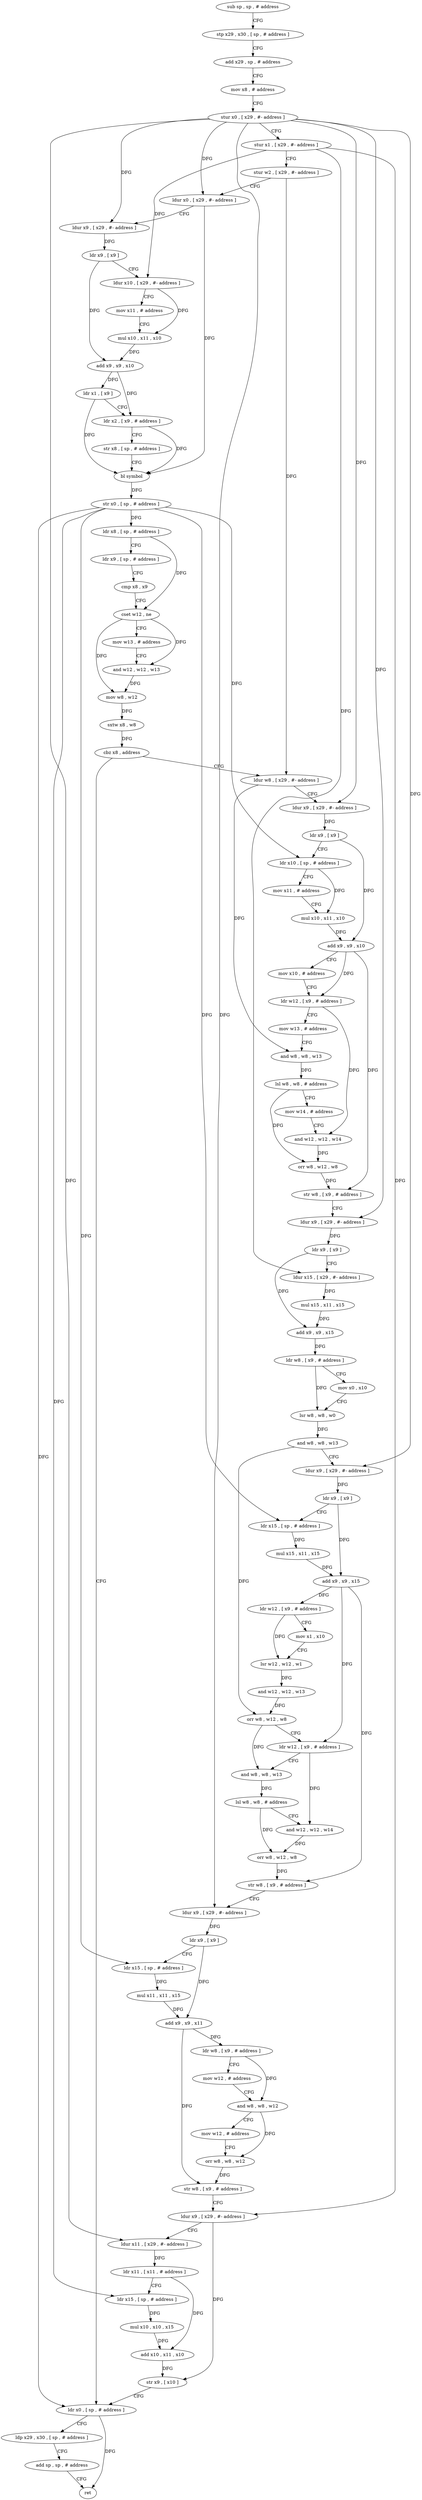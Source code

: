 digraph "func" {
"4279524" [label = "sub sp , sp , # address" ]
"4279528" [label = "stp x29 , x30 , [ sp , # address ]" ]
"4279532" [label = "add x29 , sp , # address" ]
"4279536" [label = "mov x8 , # address" ]
"4279540" [label = "stur x0 , [ x29 , #- address ]" ]
"4279544" [label = "stur x1 , [ x29 , #- address ]" ]
"4279548" [label = "stur w2 , [ x29 , #- address ]" ]
"4279552" [label = "ldur x0 , [ x29 , #- address ]" ]
"4279556" [label = "ldur x9 , [ x29 , #- address ]" ]
"4279560" [label = "ldr x9 , [ x9 ]" ]
"4279564" [label = "ldur x10 , [ x29 , #- address ]" ]
"4279568" [label = "mov x11 , # address" ]
"4279572" [label = "mul x10 , x11 , x10" ]
"4279576" [label = "add x9 , x9 , x10" ]
"4279580" [label = "ldr x1 , [ x9 ]" ]
"4279584" [label = "ldr x2 , [ x9 , # address ]" ]
"4279588" [label = "str x8 , [ sp , # address ]" ]
"4279592" [label = "bl symbol" ]
"4279596" [label = "str x0 , [ sp , # address ]" ]
"4279600" [label = "ldr x8 , [ sp , # address ]" ]
"4279604" [label = "ldr x9 , [ sp , # address ]" ]
"4279608" [label = "cmp x8 , x9" ]
"4279612" [label = "cset w12 , ne" ]
"4279616" [label = "mov w13 , # address" ]
"4279620" [label = "and w12 , w12 , w13" ]
"4279624" [label = "mov w8 , w12" ]
"4279628" [label = "sxtw x8 , w8" ]
"4279632" [label = "cbz x8 , address" ]
"4279872" [label = "ldr x0 , [ sp , # address ]" ]
"4279636" [label = "ldur w8 , [ x29 , #- address ]" ]
"4279876" [label = "ldp x29 , x30 , [ sp , # address ]" ]
"4279880" [label = "add sp , sp , # address" ]
"4279884" [label = "ret" ]
"4279640" [label = "ldur x9 , [ x29 , #- address ]" ]
"4279644" [label = "ldr x9 , [ x9 ]" ]
"4279648" [label = "ldr x10 , [ sp , # address ]" ]
"4279652" [label = "mov x11 , # address" ]
"4279656" [label = "mul x10 , x11 , x10" ]
"4279660" [label = "add x9 , x9 , x10" ]
"4279664" [label = "mov x10 , # address" ]
"4279668" [label = "ldr w12 , [ x9 , # address ]" ]
"4279672" [label = "mov w13 , # address" ]
"4279676" [label = "and w8 , w8 , w13" ]
"4279680" [label = "lsl w8 , w8 , # address" ]
"4279684" [label = "mov w14 , # address" ]
"4279688" [label = "and w12 , w12 , w14" ]
"4279692" [label = "orr w8 , w12 , w8" ]
"4279696" [label = "str w8 , [ x9 , # address ]" ]
"4279700" [label = "ldur x9 , [ x29 , #- address ]" ]
"4279704" [label = "ldr x9 , [ x9 ]" ]
"4279708" [label = "ldur x15 , [ x29 , #- address ]" ]
"4279712" [label = "mul x15 , x11 , x15" ]
"4279716" [label = "add x9 , x9 , x15" ]
"4279720" [label = "ldr w8 , [ x9 , # address ]" ]
"4279724" [label = "mov x0 , x10" ]
"4279728" [label = "lsr w8 , w8 , w0" ]
"4279732" [label = "and w8 , w8 , w13" ]
"4279736" [label = "ldur x9 , [ x29 , #- address ]" ]
"4279740" [label = "ldr x9 , [ x9 ]" ]
"4279744" [label = "ldr x15 , [ sp , # address ]" ]
"4279748" [label = "mul x15 , x11 , x15" ]
"4279752" [label = "add x9 , x9 , x15" ]
"4279756" [label = "ldr w12 , [ x9 , # address ]" ]
"4279760" [label = "mov x1 , x10" ]
"4279764" [label = "lsr w12 , w12 , w1" ]
"4279768" [label = "and w12 , w12 , w13" ]
"4279772" [label = "orr w8 , w12 , w8" ]
"4279776" [label = "ldr w12 , [ x9 , # address ]" ]
"4279780" [label = "and w8 , w8 , w13" ]
"4279784" [label = "lsl w8 , w8 , # address" ]
"4279788" [label = "and w12 , w12 , w14" ]
"4279792" [label = "orr w8 , w12 , w8" ]
"4279796" [label = "str w8 , [ x9 , # address ]" ]
"4279800" [label = "ldur x9 , [ x29 , #- address ]" ]
"4279804" [label = "ldr x9 , [ x9 ]" ]
"4279808" [label = "ldr x15 , [ sp , # address ]" ]
"4279812" [label = "mul x11 , x11 , x15" ]
"4279816" [label = "add x9 , x9 , x11" ]
"4279820" [label = "ldr w8 , [ x9 , # address ]" ]
"4279824" [label = "mov w12 , # address" ]
"4279828" [label = "and w8 , w8 , w12" ]
"4279832" [label = "mov w12 , # address" ]
"4279836" [label = "orr w8 , w8 , w12" ]
"4279840" [label = "str w8 , [ x9 , # address ]" ]
"4279844" [label = "ldur x9 , [ x29 , #- address ]" ]
"4279848" [label = "ldur x11 , [ x29 , #- address ]" ]
"4279852" [label = "ldr x11 , [ x11 , # address ]" ]
"4279856" [label = "ldr x15 , [ sp , # address ]" ]
"4279860" [label = "mul x10 , x10 , x15" ]
"4279864" [label = "add x10 , x11 , x10" ]
"4279868" [label = "str x9 , [ x10 ]" ]
"4279524" -> "4279528" [ label = "CFG" ]
"4279528" -> "4279532" [ label = "CFG" ]
"4279532" -> "4279536" [ label = "CFG" ]
"4279536" -> "4279540" [ label = "CFG" ]
"4279540" -> "4279544" [ label = "CFG" ]
"4279540" -> "4279552" [ label = "DFG" ]
"4279540" -> "4279556" [ label = "DFG" ]
"4279540" -> "4279640" [ label = "DFG" ]
"4279540" -> "4279700" [ label = "DFG" ]
"4279540" -> "4279736" [ label = "DFG" ]
"4279540" -> "4279800" [ label = "DFG" ]
"4279540" -> "4279848" [ label = "DFG" ]
"4279544" -> "4279548" [ label = "CFG" ]
"4279544" -> "4279564" [ label = "DFG" ]
"4279544" -> "4279708" [ label = "DFG" ]
"4279544" -> "4279844" [ label = "DFG" ]
"4279548" -> "4279552" [ label = "CFG" ]
"4279548" -> "4279636" [ label = "DFG" ]
"4279552" -> "4279556" [ label = "CFG" ]
"4279552" -> "4279592" [ label = "DFG" ]
"4279556" -> "4279560" [ label = "DFG" ]
"4279560" -> "4279564" [ label = "CFG" ]
"4279560" -> "4279576" [ label = "DFG" ]
"4279564" -> "4279568" [ label = "CFG" ]
"4279564" -> "4279572" [ label = "DFG" ]
"4279568" -> "4279572" [ label = "CFG" ]
"4279572" -> "4279576" [ label = "DFG" ]
"4279576" -> "4279580" [ label = "DFG" ]
"4279576" -> "4279584" [ label = "DFG" ]
"4279580" -> "4279584" [ label = "CFG" ]
"4279580" -> "4279592" [ label = "DFG" ]
"4279584" -> "4279588" [ label = "CFG" ]
"4279584" -> "4279592" [ label = "DFG" ]
"4279588" -> "4279592" [ label = "CFG" ]
"4279592" -> "4279596" [ label = "DFG" ]
"4279596" -> "4279600" [ label = "DFG" ]
"4279596" -> "4279872" [ label = "DFG" ]
"4279596" -> "4279648" [ label = "DFG" ]
"4279596" -> "4279744" [ label = "DFG" ]
"4279596" -> "4279808" [ label = "DFG" ]
"4279596" -> "4279856" [ label = "DFG" ]
"4279600" -> "4279604" [ label = "CFG" ]
"4279600" -> "4279612" [ label = "DFG" ]
"4279604" -> "4279608" [ label = "CFG" ]
"4279608" -> "4279612" [ label = "CFG" ]
"4279612" -> "4279616" [ label = "CFG" ]
"4279612" -> "4279620" [ label = "DFG" ]
"4279612" -> "4279624" [ label = "DFG" ]
"4279616" -> "4279620" [ label = "CFG" ]
"4279620" -> "4279624" [ label = "DFG" ]
"4279624" -> "4279628" [ label = "DFG" ]
"4279628" -> "4279632" [ label = "DFG" ]
"4279632" -> "4279872" [ label = "CFG" ]
"4279632" -> "4279636" [ label = "CFG" ]
"4279872" -> "4279876" [ label = "CFG" ]
"4279872" -> "4279884" [ label = "DFG" ]
"4279636" -> "4279640" [ label = "CFG" ]
"4279636" -> "4279676" [ label = "DFG" ]
"4279876" -> "4279880" [ label = "CFG" ]
"4279880" -> "4279884" [ label = "CFG" ]
"4279640" -> "4279644" [ label = "DFG" ]
"4279644" -> "4279648" [ label = "CFG" ]
"4279644" -> "4279660" [ label = "DFG" ]
"4279648" -> "4279652" [ label = "CFG" ]
"4279648" -> "4279656" [ label = "DFG" ]
"4279652" -> "4279656" [ label = "CFG" ]
"4279656" -> "4279660" [ label = "DFG" ]
"4279660" -> "4279664" [ label = "CFG" ]
"4279660" -> "4279668" [ label = "DFG" ]
"4279660" -> "4279696" [ label = "DFG" ]
"4279664" -> "4279668" [ label = "CFG" ]
"4279668" -> "4279672" [ label = "CFG" ]
"4279668" -> "4279688" [ label = "DFG" ]
"4279672" -> "4279676" [ label = "CFG" ]
"4279676" -> "4279680" [ label = "DFG" ]
"4279680" -> "4279684" [ label = "CFG" ]
"4279680" -> "4279692" [ label = "DFG" ]
"4279684" -> "4279688" [ label = "CFG" ]
"4279688" -> "4279692" [ label = "DFG" ]
"4279692" -> "4279696" [ label = "DFG" ]
"4279696" -> "4279700" [ label = "CFG" ]
"4279700" -> "4279704" [ label = "DFG" ]
"4279704" -> "4279708" [ label = "CFG" ]
"4279704" -> "4279716" [ label = "DFG" ]
"4279708" -> "4279712" [ label = "DFG" ]
"4279712" -> "4279716" [ label = "DFG" ]
"4279716" -> "4279720" [ label = "DFG" ]
"4279720" -> "4279724" [ label = "CFG" ]
"4279720" -> "4279728" [ label = "DFG" ]
"4279724" -> "4279728" [ label = "CFG" ]
"4279728" -> "4279732" [ label = "DFG" ]
"4279732" -> "4279736" [ label = "CFG" ]
"4279732" -> "4279772" [ label = "DFG" ]
"4279736" -> "4279740" [ label = "DFG" ]
"4279740" -> "4279744" [ label = "CFG" ]
"4279740" -> "4279752" [ label = "DFG" ]
"4279744" -> "4279748" [ label = "DFG" ]
"4279748" -> "4279752" [ label = "DFG" ]
"4279752" -> "4279756" [ label = "DFG" ]
"4279752" -> "4279776" [ label = "DFG" ]
"4279752" -> "4279796" [ label = "DFG" ]
"4279756" -> "4279760" [ label = "CFG" ]
"4279756" -> "4279764" [ label = "DFG" ]
"4279760" -> "4279764" [ label = "CFG" ]
"4279764" -> "4279768" [ label = "DFG" ]
"4279768" -> "4279772" [ label = "DFG" ]
"4279772" -> "4279776" [ label = "CFG" ]
"4279772" -> "4279780" [ label = "DFG" ]
"4279776" -> "4279780" [ label = "CFG" ]
"4279776" -> "4279788" [ label = "DFG" ]
"4279780" -> "4279784" [ label = "DFG" ]
"4279784" -> "4279788" [ label = "CFG" ]
"4279784" -> "4279792" [ label = "DFG" ]
"4279788" -> "4279792" [ label = "DFG" ]
"4279792" -> "4279796" [ label = "DFG" ]
"4279796" -> "4279800" [ label = "CFG" ]
"4279800" -> "4279804" [ label = "DFG" ]
"4279804" -> "4279808" [ label = "CFG" ]
"4279804" -> "4279816" [ label = "DFG" ]
"4279808" -> "4279812" [ label = "DFG" ]
"4279812" -> "4279816" [ label = "DFG" ]
"4279816" -> "4279820" [ label = "DFG" ]
"4279816" -> "4279840" [ label = "DFG" ]
"4279820" -> "4279824" [ label = "CFG" ]
"4279820" -> "4279828" [ label = "DFG" ]
"4279824" -> "4279828" [ label = "CFG" ]
"4279828" -> "4279832" [ label = "CFG" ]
"4279828" -> "4279836" [ label = "DFG" ]
"4279832" -> "4279836" [ label = "CFG" ]
"4279836" -> "4279840" [ label = "DFG" ]
"4279840" -> "4279844" [ label = "CFG" ]
"4279844" -> "4279848" [ label = "CFG" ]
"4279844" -> "4279868" [ label = "DFG" ]
"4279848" -> "4279852" [ label = "DFG" ]
"4279852" -> "4279856" [ label = "CFG" ]
"4279852" -> "4279864" [ label = "DFG" ]
"4279856" -> "4279860" [ label = "DFG" ]
"4279860" -> "4279864" [ label = "DFG" ]
"4279864" -> "4279868" [ label = "DFG" ]
"4279868" -> "4279872" [ label = "CFG" ]
}
